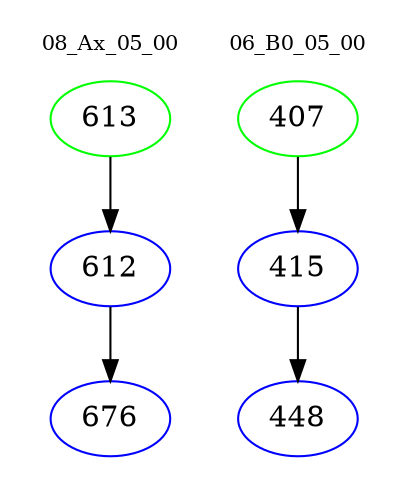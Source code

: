 digraph{
subgraph cluster_0 {
color = white
label = "08_Ax_05_00";
fontsize=10;
T0_613 [label="613", color="green"]
T0_613 -> T0_612 [color="black"]
T0_612 [label="612", color="blue"]
T0_612 -> T0_676 [color="black"]
T0_676 [label="676", color="blue"]
}
subgraph cluster_1 {
color = white
label = "06_B0_05_00";
fontsize=10;
T1_407 [label="407", color="green"]
T1_407 -> T1_415 [color="black"]
T1_415 [label="415", color="blue"]
T1_415 -> T1_448 [color="black"]
T1_448 [label="448", color="blue"]
}
}
